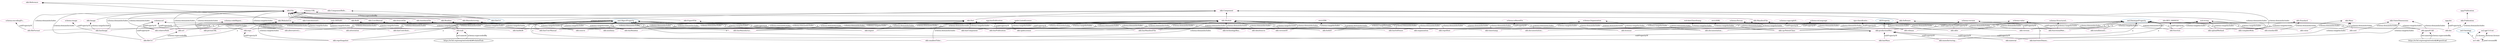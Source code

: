 digraph G {
  rankdir=BT
  node[height=.3]
"https://w3id.org/oseg/ont/osh/okh#BoM" [fillcolor="#1f77b4" color="#1f77b4" label="okh:BoM"]
"https://w3id.org/oseg/ont/osh/okh#Reference" [fillcolor="#1f77b4" color="#1f77b4" label="okh:Reference"]
"https://w3id.org/oseg/ont/osh/okh#Module" [fillcolor="#1f77b4" color="#1f77b4" label="okh:Module"]
"https://w3id.org/oseg/ont/osh/okh#ManufacturingInstructions" [fillcolor="#1f77b4" color="#1f77b4" label="okh:Manufacturing..."]
"http://ns.nature.com/terms/Publication" [fillcolor="#1f77b4" color="#1f77b4" label="npg:Publication"]
"https://w3id.org/oseg/ont/osh/okh#OuterDimensions" [fillcolor="#1f77b4" color="#1f77b4" label="okh:OuterDimensions"]
"https://w3id.org/oseg/ont/osh/okh#SourceFile" [fillcolor="#1f77b4" color="#1f77b4" label="okh:SourceFile"]
"http://schema.org/StructuredValue" [fillcolor="#1f77b4" color="#1f77b4" label="schema:Structured..."]
"https://w3id.org/oseg/ont/osh/okh#UserManual" [fillcolor="#1f77b4" color="#1f77b4" label="okh:UserManual"]
"http://www.w3.org/2001/XMLSchema#dateTimeStamp" [fillcolor="#1f77b4" color="#1f77b4" label="xsd:dateTimeStamp"]
"http://schema.org/Organization" [fillcolor="#1f77b4" color="#1f77b4" label="schema:Organization"]
"https://w3id.org/oseg/ont/osh/okh#ContributionGuide" [fillcolor="#1f77b4" color="#1f77b4" label="okh:ContributionG..."]
"https://w3id.org/oseg/ont/osh/okh#ComponentReference" [fillcolor="#1f77b4" color="#1f77b4" label="okh:ComponentRefe..."]
"https://w3id.org/oseg/ont/osh/okh#Component" [fillcolor="#1f77b4" color="#1f77b4" label="okh:Component"]
"https://w3id.org/oseg/ont/osh/okh#File" [fillcolor="#1f77b4" color="#1f77b4" label="okh:File"]
"https://w3id.org/oseg/ont/osh/okh#Mass" [fillcolor="#1f77b4" color="#1f77b4" label="okh:Mass"]
"https://w3id.org/oseg/ont/osh/okh#WebsiteUrl" [fillcolor="#1f77b4" color="#1f77b4" label="okh:WebsiteUrl"]
"https://w3id.org/oseg/ont/osh/okh#ExportFile" [fillcolor="#1f77b4" color="#1f77b4" label="okh:ExportFile"]
"https://w3id.org/oseg/ont/osh/okh#Image" [fillcolor="#1f77b4" color="#1f77b4" label="okh:Image"]
"https://w3id.org/oseg/ont/osh/tsdc/core#OHTsDC" [fillcolor="#1f77b4" color="#1f77b4" label="tsdc:OHTsDC"]
"http://www.w3.org/2002/07/owl#ObjectProperty" [fillcolor="#1f77b4" color="#1f77b4" label="owl:ObjectProperty"]
"http://spdx.org/rdf/terms#ListedLicense" [fillcolor="#1f77b4" color="#1f77b4" label="spdxt:ListedLicense"]
"https://w3id.org/oseg/ont/osh/okh#ManifestFile" [fillcolor="#1f77b4" color="#1f77b4" label="okh:ManifestFile"]
"http://schema.org/URL" [fillcolor="#1f77b4" color="#1f77b4" label="schema:URL"]
"https://w3id.org/oseg/ont/osh/otrl#OTRL" [fillcolor="#1f77b4" color="#1f77b4" label="otrl:OTRL"]
"http://www.w3.org/2001/XMLSchema#string" [fillcolor="#1f77b4" color="#1f77b4" label="xsd:string"]
"https://w3id.org/oseg/ont/osh/okh#Part" [fillcolor="#1f77b4" color="#1f77b4" label="okh:Part"]
"http://schema.org/Person" [fillcolor="#1f77b4" color="#1f77b4" label="schema:Person"]
"https://w3id.org/oseg/ont/osh/otrl#ODRL" [fillcolor="#1f77b4" color="#1f77b4" label="otrl:ODRL"]
"https://w3id.org/oseg/ont/osh/okh#AuxiliaryFile" [fillcolor="#1f77b4" color="#1f77b4" label="okh:AuxiliaryFile"]
"https://w3id.org/oseg/ont/osh/okh#FileUrl" [fillcolor="#1f77b4" color="#1f77b4" label="okh:FileUrl"]
"https://w3id.org/oseg/ont/osh/okh#Readme" [fillcolor="#1f77b4" color="#1f77b4" label="okh:Readme"]
"http://www.w3.org/1999/02/22-rdf-syntax-ns#Property" [fillcolor="#1f77b4" color="#1f77b4" label="rdf:Property"]
"https://w3id.org/oseg/ont/osh/okh#Standard" [fillcolor="#1f77b4" color="#1f77b4" label="okh:Standard"]
"http://www.w3.org/2002/07/owl#Ontology" [fillcolor="#1f77b4" color="#1f77b4" label="owl:Ontology"]
"https://w3id.org/oseg/ont/osh/okh#Software" [fillcolor="#1f77b4" color="#1f77b4" label="okh:Software"]
"http://www.w3.org/2002/07/owl#DatatypeProperty" [fillcolor="#1f77b4" color="#1f77b4" label="owl:DatatypeProperty"]
"https://w3id.org/oseg/ont/osh/okh#Publication" [fillcolor="#1f77b4" color="#1f77b4" label="okh:Publication"]
"https://w3id.org/oseg/ont/osh/okh#SourceFile" [fillcolor="#e377c2" color="#e377c2" label="okh:SourceFile"]
"https://w3id.org/oseg/ont/osh/okh#unit" [fillcolor="#e377c2" color="#e377c2" label="okh:unit"]
"https://w3id.org/oseg/ont/osh/okh#value" [fillcolor="#e377c2" color="#e377c2" label="okh:value"]
"https://w3id.org/oseg/ont/osh/okh#File" [fillcolor="#e377c2" color="#e377c2" label="okh:File"]
"https://w3id.org/oseg/ont/osh/okh#Part" [fillcolor="#e377c2" color="#e377c2" label="okh:Part"]
"https://w3id.org/oseg/ont/osh/okh#Software" [fillcolor="#e377c2" color="#e377c2" label="okh:Software"]
"https://w3id.org/oseg/ont/osh/okh#Module" [fillcolor="#e377c2" color="#e377c2" label="okh:Module"]
"https://w3id.org/oseg/ont/osh/okh#repo" [fillcolor="#e377c2" color="#e377c2" label="okh:repo"]
"https://w3id.org/oseg/ont/osh/okh#hasImage" [fillcolor="#e377c2" color="#e377c2" label="okh:hasImage"]
"https://w3id.org/oseg/ont/osh/okh#ManifestFile" [fillcolor="#e377c2" color="#e377c2" label="okh:ManifestFile"]
"https://w3id.org/oseg/ont/osh/okh#Component" [fillcolor="#e377c2" color="#e377c2" label="okh:Component"]
"http://schema.org/StructuredValue" [fillcolor="#e377c2" color="#e377c2" label="schema:Structured..."]
"http://schema.org/copyrightHolder" [fillcolor="#e377c2" color="#e377c2" label="schema:copyrightH..."]
"http://schema.org/image" [fillcolor="#e377c2" color="#e377c2" label="schema:image"]
"https://w3id.org/oseg/ont/osh/okh#permaURL" [fillcolor="#e377c2" color="#e377c2" label="okh:permaURL"]
"https://w3id.org/oseg/ont/osh/okh#ComponentReference" [fillcolor="#e377c2" color="#e377c2" label="okh:ComponentRefe..."]
"https://w3id.org/oseg/ont/osh/okh#ContributionGuide" [fillcolor="#e377c2" color="#e377c2" label="okh:ContributionG..."]
"https://w3id.org/oseg/ont/osh/okh#Standard" [fillcolor="#e377c2" color="#e377c2" label="okh:Standard"]
"https://w3id.org/oseg/ont/osh/okh#doi" [fillcolor="#e377c2" color="#e377c2" label="okh:doi"]
"http://schema.org/Organization" [fillcolor="#e377c2" color="#e377c2" label="schema:Organization"]
"https://w3id.org/oseg/ont/osh/okh#alternativeLicense" [fillcolor="#e377c2" color="#e377c2" label="okh:alternativeLi..."]
"https://w3id.org/oseg/ont/osh/okh#productionMetadata" [fillcolor="#e377c2" color="#e377c2" label="okh:productionMet..."]
"http://schema.org/Person" [fillcolor="#e377c2" color="#e377c2" label="schema:Person"]
"http://schema.org/version" [fillcolor="#e377c2" color="#e377c2" label="schema:version"]
"http://schema.org/url" [fillcolor="#e377c2" color="#e377c2" label="schema:url"]
"http://www.w3.org/2001/XMLSchema#string" [fillcolor="#e377c2" color="#e377c2" label="xsd:string"]
"http://ns.nature.com/terms/doi" [fillcolor="#e377c2" color="#e377c2" label="npg:doi"]
"http://schema.org/encodingFormat" [fillcolor="#e377c2" color="#e377c2" label="schema:encodingFo..."]
"https://w3id.org/oseg/ont/osh/okh#hasContributionGuide" [fillcolor="#e377c2" color="#e377c2" label="okh:hasContributi..."]
"https://w3id.org/oseg/ont/osh/okh#UserManual" [fillcolor="#e377c2" color="#e377c2" label="okh:UserManual"]
"https://w3id.org/oseg/ont/osh/okh#hasComponent" [fillcolor="#e377c2" color="#e377c2" label="okh:hasComponent"]
"https://w3id.org/oseg/ont/osh/okh#hasSoftware" [fillcolor="#e377c2" color="#e377c2" label="okh:hasSoftware"]
"https://w3id.org/oseg/ont/osh/okh#Mass" [fillcolor="#e377c2" color="#e377c2" label="okh:Mass"]
"http://schema.org/value" [fillcolor="#e377c2" color="#e377c2" label="schema:value"]
"https://w3id.org/oseg/ont/osh/okh#relativePath" [fillcolor="#e377c2" color="#e377c2" label="okh:relativePath"]
"http://ns.nature.com/terms/Publication" [fillcolor="#e377c2" color="#e377c2" label="npg:Publication"]
"https://w3id.org/oseg/ont/osh/okh#tsdc" [fillcolor="#e377c2" color="#e377c2" label="okh:tsdc"]
"http://ns.nature.com/terms/hasPublication" [fillcolor="#e377c2" color="#e377c2" label="npg:hasPublication"]
"https://w3id.org/oseg/ont/osh/okh#functionalMetadata" [fillcolor="#e377c2" color="#e377c2" label="okh:functionalMet..."]
"http://www.w3.org/2001/XMLSchema#dateTimeStamp" [fillcolor="#e377c2" color="#e377c2" label="xsd:dateTimeStamp"]
"https://w3id.org/oseg/ont/osh/okh#fileUrl" [fillcolor="#e377c2" color="#e377c2" label="okh:fileUrl"]
"https://w3id.org/oseg/ont/osh/okh#export" [fillcolor="#e377c2" color="#e377c2" label="okh:export"]
"https://w3id.org/oseg/ont/osh/okh#version" [fillcolor="#e377c2" color="#e377c2" label="okh:version"]
"https://w3id.org/oseg/ont/osh/okh#release" [fillcolor="#e377c2" color="#e377c2" label="okh:release"]
"https://w3id.org/oseg/ont/osh/otrl#ODRL" [fillcolor="#e377c2" color="#e377c2" label="otrl:ODRL"]
"https://w3id.org/oseg/ont/osh/okh#Image" [fillcolor="#e377c2" color="#e377c2" label="okh:Image"]
"https://w3id.org/oseg/ont/osh/okh#attestation" [fillcolor="#e377c2" color="#e377c2" label="okh:attestation"]
"https://w3id.org/oseg/ont/osh/okh#openSCAD" [fillcolor="#e377c2" color="#e377c2" label="okh:openSCAD"]
"https://w3id.org/oseg/ont/osh/okh#hasBoM" [fillcolor="#e377c2" color="#e377c2" label="okh:hasBoM"]
"https://w3id.org/oseg/ont/osh/okh#forkOf" [fillcolor="#e377c2" color="#e377c2" label="okh:forkOf"]
"https://w3id.org/oseg/ont/osh/okh#OuterDimensions" [fillcolor="#e377c2" color="#e377c2" label="okh:OuterDimensions"]
"http://schema.org/inLanguage" [fillcolor="#e377c2" color="#e377c2" label="schema:inLanguage"]
"https://w3id.org/oseg/ont/osh/okh#standardID" [fillcolor="#e377c2" color="#e377c2" label="okh:standardID"]
"https://w3id.org/oseg/ont/osh/okh#repoHost" [fillcolor="#e377c2" color="#e377c2" label="okh:repoHost"]
"https://w3id.org/oseg/ont/osh/okh#Readme" [fillcolor="#e377c2" color="#e377c2" label="okh:Readme"]
"https://w3id.org/oseg/ont/osh/okh#hasOuterDimensions" [fillcolor="#e377c2" color="#e377c2" label="okh:hasOuterDimen..."]
"https://w3id.org/oseg/ont/osh/okh#material" [fillcolor="#e377c2" color="#e377c2" label="okh:material"]
"https://w3id.org/oseg/ont/osh/okh#timestamp" [fillcolor="#e377c2" color="#e377c2" label="okh:timestamp"]
"https://w3id.org/oseg/ont/osh/okh#documentationLanguage" [fillcolor="#e377c2" color="#e377c2" label="okh:documentation..."]
"https://w3id.org/oseg/ont/osh/okh#WebsiteUrl" [fillcolor="#e377c2" color="#e377c2" label="okh:WebsiteUrl"]
"https://w3id.org/oseg/ont/osh/okh" [fillcolor="#e377c2" color="#e377c2" label="ns1:okh"]
"https://w3id.org/oseg/ont/osh/okh#url" [fillcolor="#e377c2" color="#e377c2" label="okh:url"]
"https://w3id.org/oseg/ont/osh/okh#compliesWith" [fillcolor="#e377c2" color="#e377c2" label="okh:compliesWith"]
"https://w3id.org/oseg/ont/osh/okh#Publication" [fillcolor="#e377c2" color="#e377c2" label="okh:Publication"]
"http://schema.org/URL" [fillcolor="#e377c2" color="#e377c2" label="schema:URL"]
"https://w3id.org/oseg/ont/osh/okh#function" [fillcolor="#e377c2" color="#e377c2" label="okh:function"]
"https://w3id.org/oseg/ont/osh/okh#hasMass" [fillcolor="#e377c2" color="#e377c2" label="okh:hasMass"]
"http://spdx.org/rdf/terms#ListedLicense" [fillcolor="#e377c2" color="#e377c2" label="spdxt:ListedLicense"]
"https://w3id.org/oseg/ont/osh/okh#hasReadme" [fillcolor="#e377c2" color="#e377c2" label="okh:hasReadme"]
"https://w3id.org/oseg/ont/osh/otrl#OTRL" [fillcolor="#e377c2" color="#e377c2" label="otrl:OTRL"]
"https://w3id.org/oseg/ont/osh/okh#manufacturingProcess" [fillcolor="#e377c2" color="#e377c2" label="okh:manufacturing..."]
"https://w3id.org/oseg/ont/osh/okh#uploadMethod" [fillcolor="#e377c2" color="#e377c2" label="okh:uploadMethod"]
"https://w3id.org/oseg/ont/osh/okh#hasPublication" [fillcolor="#e377c2" color="#e377c2" label="okh:hasPublication"]
"https://w3id.org/oseg/ont/osh/okh#licensor" [fillcolor="#e377c2" color="#e377c2" label="okh:licensor"]
"https://w3id.org/oseg/ont/osh/okh#spdxLicense" [fillcolor="#e377c2" color="#e377c2" label="okh:spdxLicense"]
"https://w3id.org/oseg/ont/osh/okh#auxiliary" [fillcolor="#e377c2" color="#e377c2" label="okh:auxiliary"]
"https://w3id.org/oseg/ont/osh/okh#AuxiliaryFile" [fillcolor="#e377c2" color="#e377c2" label="okh:AuxiliaryFile"]
"http://schema.org/isBasedOn" [fillcolor="#e377c2" color="#e377c2" label="schema:isBasedOn"]
"https://w3id.org/oseg/ont/osh/okh#Reference" [fillcolor="#e377c2" color="#e377c2" label="okh:Reference"]
"https://w3id.org/oseg/ont/osh/okh#ExportFile" [fillcolor="#e377c2" color="#e377c2" label="okh:ExportFile"]
"http://purl.obolibrary.org/obo/BFO_0000016" [fillcolor="#e377c2" color="#e377c2" label="obo:BFO_0000016"]
"https://w3id.org/oseg/ont/osh/okh#smallestToleranceClass" [fillcolor="#e377c2" color="#e377c2" label="okh:smallestToler..."]
"https://w3id.org/oseg/ont/osh/okh#organization" [fillcolor="#e377c2" color="#e377c2" label="okh:organization"]
"https://w3id.org/oseg/ont/osh/okh#BoM" [fillcolor="#e377c2" color="#e377c2" label="okh:BoM"]
"https://w3id.org/oseg/ont/osh/okh#installationGuide" [fillcolor="#e377c2" color="#e377c2" label="okh:installationG..."]
"http://schema.org/codeRepository" [fillcolor="#e377c2" color="#e377c2" label="schema:codeReposi..."]
"https://w3id.org/oseg/ont/osh/okh#documentationReadinessLevel" [fillcolor="#e377c2" color="#e377c2" label="okh:documentation..."]
"http://data.epo.org/linked-data/def/patent/classificationIPCInventive" [fillcolor="#e377c2" color="#e377c2" label="epo:classificatio..."]
"https://w3id.org/oseg/ont/osh/okh#okhv" [fillcolor="#e377c2" color="#e377c2" label="okh:okhv"]
"https://w3id.org/oseg/ont/osh/okh#hasManifestFile" [fillcolor="#e377c2" color="#e377c2" label="okh:hasManifestFile"]
"https://w3id.org/oseg/ont/osh/okh#hasManufacturingInstructions" [fillcolor="#e377c2" color="#e377c2" label="okh:hasManufactur..."]
"https://w3id.org/oseg/ont/osh/okh#dataSource" [fillcolor="#e377c2" color="#e377c2" label="okh:dataSource"]
"https://w3id.org/oseg/ont/osh/okh#fileFormat" [fillcolor="#e377c2" color="#e377c2" label="okh:fileFormat"]
"https://www.gnu.org/licenses/gpl-3.0.txt" [fillcolor="#e377c2" color="#e377c2" label="ns2:gpl-3.0.txt"]
"https://w3id.org/oseg/ont/osh/okh#hasUserManual" [fillcolor="#e377c2" color="#e377c2" label="okh:hasUserManual"]
"https://w3id.org/oseg/ont/osh/okh#technologyReadinessLevel" [fillcolor="#e377c2" color="#e377c2" label="okh:technologyRea..."]
"https://w3id.org/oseg/ont/osh/okh#versionOf" [fillcolor="#e377c2" color="#e377c2" label="okh:versionOf"]
"https://w3id.org/oseg/ont/osh/okh#cpcPatentClass" [fillcolor="#e377c2" color="#e377c2" label="okh:cpcPatentClass"]
"https://w3id.org/oseg/ont/osh/okh#source" [fillcolor="#e377c2" color="#e377c2" label="okh:source"]
"https://w3id.org/oseg/ont/osh/okh#repoSnapshot" [fillcolor="#e377c2" color="#e377c2" label="okh:repoSnapshot"]
"https://w3id.org/oseg/ont/osh/okh#ManufacturingInstructions" [fillcolor="#e377c2" color="#e377c2" label="okh:Manufacturing..."]
"https://w3id.org/oseg/ont/osh/tsdc/core#OHTsDC" [fillcolor="#e377c2" color="#e377c2" label="tsdc:OHTsDC"]
  "https://w3id.org/oseg/ont/osh/okh#source" -> "https://w3id.org/oseg/ont/osh/okh#SourceFile" [label="schema:rangeIncludes"]
  "https://w3id.org/oseg/ont/osh/okh#hasMass" -> "https://w3id.org/oseg/ont/osh/okh#Mass" [label="schema:rangeIncludes"]
  "https://w3id.org/oseg/ont/osh/okh#unit" -> "http://www.w3.org/2002/07/owl#DatatypeProperty" [label="a"]
  "https://w3id.org/oseg/ont/osh/okh#doi" -> "https://w3id.org/oseg/ont/osh/okh#Publication" [label="schema:domainIncludes"]
  "https://w3id.org/oseg/ont/osh/okh#value" -> "http://www.w3.org/2002/07/owl#DatatypeProperty" [label="a"]
  "https://w3id.org/oseg/ont/osh/okh#FileUrl" -> "http://schema.org/URL" [label=""]
  "https://w3id.org/oseg/ont/osh/okh#fileUrl" -> "http://schema.org/url" [label="subPropertyOf"]
  "https://w3id.org/oseg/ont/osh/okh#relatedTsdc" -> "https://w3id.org/oseg/ont/osh/okh#tsdc" [label="schema:supersededBy"]
  "https://w3id.org/oseg/ont/osh/okh#function" -> "http://www.w3.org/2002/07/owl#DatatypeProperty" [label="a"]
  "https://w3id.org/oseg/ont/osh/okh#hasMass" -> "http://www.w3.org/2002/07/owl#ObjectProperty" [label="a"]
  "https://w3id.org/oseg/ont/osh/okh#versionOf" -> "https://w3id.org/oseg/ont/osh/okh#Module" [label="schema:rangeIncludes"]
  "https://w3id.org/oseg/ont/osh/okh#spdxLicense" -> "http://spdx.org/rdf/terms#ListedLicense" [label="schema:rangeIncludes"]
  "https://w3id.org/oseg/ont/osh/okh#auxiliary" -> "https://w3id.org/oseg/ont/osh/okh#Part" [label="schema:domainIncludes"]
  "https://w3id.org/oseg/ont/osh/okh#fileUrl" -> "https://w3id.org/oseg/ont/osh/okh#File" [label="schema:domainIncludes"]
  "https://w3id.org/oseg/ont/osh/okh#FileUrl" -> "https://w3id.org/oseg/ont/osh/okh#File" [label="schema:supersededBy"]
  "https://w3id.org/oseg/ont/osh/okh#hasReadme" -> "http://www.w3.org/2002/07/owl#ObjectProperty" [label="a"]
  "https://w3id.org/oseg/ont/osh/okh#hasComponent" -> "https://w3id.org/oseg/ont/osh/okh#Module" [label="schema:domainIncludes"]
  "https://w3id.org/oseg/ont/osh/okh#installationGuide" -> "https://w3id.org/oseg/ont/osh/okh#Software" [label="schema:domainIncludes"]
  "https://w3id.org/oseg/ont/osh/okh#technologyReadinessLevel" -> "https://w3id.org/oseg/ont/osh/otrl#OTRL" [label="schema:rangeIncludes"]
  "https://w3id.org/oseg/ont/osh/okh#fileFormat" -> "https://w3id.org/oseg/ont/osh/okh#File" [label="schema:domainIncludes"]
  "https://w3id.org/oseg/ont/osh/okh#spdxLicense" -> "https://w3id.org/oseg/ont/osh/okh#Module" [label="schema:domainIncludes"]
  "https://w3id.org/oseg/ont/osh/okh#function" -> "http://www.w3.org/2001/XMLSchema#string" [label="schema:rangeIncludes"]
  "https://w3id.org/oseg/ont/osh/okh#manufacturingProcess" -> "http://www.w3.org/2002/07/owl#DatatypeProperty" [label="a"]
  "https://w3id.org/oseg/ont/osh/okh#alternativeLicense" -> "https://w3id.org/oseg/ont/osh/okh#File" [label="schema:rangeIncludes"]
  "https://w3id.org/oseg/ont/osh/okh#okhv" -> "https://w3id.org/oseg/ont/osh/okh#ManifestFile" [label="schema:domainIncludes"]
  "https://w3id.org/oseg/ont/osh/okh#Readme" -> "https://w3id.org/oseg/ont/osh/okh#File" [label=""]
  "https://w3id.org/oseg/ont/osh/okh#repo" -> "http://www.w3.org/2002/07/owl#ObjectProperty" [label="a"]
  "https://w3id.org/oseg/ont/osh/okh#tsdc" -> "https://w3id.org/oseg/ont/osh/okh#Component" [label="schema:domainIncludes"]
  "https://w3id.org/oseg/ont/osh/okh#hasImage" -> "http://www.w3.org/2002/07/owl#ObjectProperty" [label="a"]
  "https://w3id.org/oseg/ont/osh/okh#forkOf" -> "https://w3id.org/oseg/ont/osh/okh#Part" [label="schema:domainIncludes"]
  "https://w3id.org/oseg/ont/osh/okh#functionalMetadata" -> "http://schema.org/StructuredValue" [label="schema:rangeIncludes"]
  "https://w3id.org/oseg/ont/osh/okh#licensor" -> "https://w3id.org/oseg/ont/osh/okh#Module" [label="schema:domainIncludes"]
  "https://w3id.org/oseg/ont/osh/okh#uploadMethod" -> "http://www.w3.org/2002/07/owl#DatatypeProperty" [label="a"]
  "https://w3id.org/oseg/ont/osh/okh#hasManifestFile" -> "https://w3id.org/oseg/ont/osh/okh#ManifestFile" [label="schema:rangeIncludes"]
  "https://w3id.org/oseg/ont/osh/okh#licensor" -> "http://schema.org/copyrightHolder" [label="subPropertyOf"]
  "https://w3id.org/oseg/ont/osh/okh#AuxiliaryFile" -> "https://w3id.org/oseg/ont/osh/okh#File" [label=""]
  "https://w3id.org/oseg/ont/osh/okh#hasImage" -> "http://schema.org/image" [label="subPropertyOf"]
  "https://w3id.org/oseg/ont/osh/okh#export" -> "https://w3id.org/oseg/ont/osh/okh#Module" [label="schema:domainIncludes"]
  "https://w3id.org/oseg/ont/osh/okh#permaURL" -> "http://www.w3.org/2002/07/owl#ObjectProperty" [label="a"]
  "https://w3id.org/oseg/ont/osh/okh#FileUrl" -> "https://w3id.org/oseg/ont/osh/okh#ComponentReference" [label=""]
  "https://w3id.org/oseg/ont/osh/okh#repoSnapshot" -> "https://w3id.org/oseg/ont/osh/okh#WebsiteUrl" [label="schema:rangeIncludes"]
  "https://w3id.org/oseg/ont/osh/okh#hasPublication" -> "http://www.w3.org/2002/07/owl#ObjectProperty" [label="a"]
  "https://w3id.org/oseg/ont/osh/okh#hasContributionGuide" -> "https://w3id.org/oseg/ont/osh/okh#ContributionGuide" [label="schema:rangeIncludes"]
  "https://w3id.org/oseg/ont/osh/okh#hasSoftware" -> "https://w3id.org/oseg/ont/osh/okh#Software" [label="schema:rangeIncludes"]
  "https://w3id.org/oseg/ont/osh/okh#licensor" -> "http://www.w3.org/2002/07/owl#ObjectProperty" [label="a"]
  "https://w3id.org/oseg/ont/osh/okh#standardID" -> "https://w3id.org/oseg/ont/osh/okh#Standard" [label="schema:domainIncludes"]
  "https://w3id.org/oseg/ont/osh/okh#alternativeLicense" -> "https://w3id.org/oseg/ont/osh/okh#Module" [label="schema:domainIncludes"]
  "https://w3id.org/oseg/ont/osh/okh#spdxLicense" -> "http://www.w3.org/2002/07/owl#ObjectProperty" [label="a"]
  "https://w3id.org/oseg/ont/osh/okh#doi" -> "http://www.w3.org/2002/07/owl#DatatypeProperty" [label="a"]
  "https://w3id.org/oseg/ont/osh/okh#hasReadme" -> "https://w3id.org/oseg/ont/osh/okh#Module" [label="schema:domainIncludes"]
  "https://w3id.org/oseg/ont/osh/okh#url" -> "http://schema.org/url" [label="subPropertyOf"]
  "https://w3id.org/oseg/ont/osh/okh#auxiliary" -> "http://www.w3.org/2002/07/owl#ObjectProperty" [label="a"]
  "https://w3id.org/oseg/ont/osh/okh#organization" -> "https://w3id.org/oseg/ont/osh/okh#Module" [label="schema:domainIncludes"]
  "https://w3id.org/oseg/ont/osh/okh#relativePath" -> "https://w3id.org/oseg/ont/osh/okh#File" [label="schema:domainIncludes"]
  "https://w3id.org/oseg/ont/osh/okh#licensor" -> "http://schema.org/Organization" [label="schema:rangeIncludes"]
  "https://w3id.org/oseg/ont/osh/okh#uploadMethod" -> "https://w3id.org/oseg/ont/osh/okh#Component" [label="schema:domainIncludes"]
  "https://w3id.org/oseg/ont/osh/okh#hasSoftware" -> "https://w3id.org/oseg/ont/osh/okh#Module" [label="schema:domainIncludes"]
  "https://w3id.org/oseg/ont/osh/okh#attestation" -> "https://w3id.org/oseg/ont/osh/okh#Module" [label="schema:domainIncludes"]
  "https://w3id.org/oseg/ont/osh/okh#Module" -> "https://w3id.org/oseg/ont/osh/okh#Component" [label=""]
  "https://w3id.org/oseg/ont/osh/okh#alternativeLicense" -> "http://www.w3.org/2002/07/owl#ObjectProperty" [label="a"]
  "https://w3id.org/oseg/ont/osh/okh#hasOuterDimensions" -> "https://w3id.org/oseg/ont/osh/okh#productionMetadata" [label="subPropertyOf"]
  "https://w3id.org/oseg/ont/osh/okh#licensor" -> "http://schema.org/Person" [label="schema:rangeIncludes"]
  "https://w3id.org/oseg/ont/osh/okh#version" -> "http://schema.org/version" [label="subPropertyOf"]
  "https://w3id.org/oseg/ont/osh/okh#repoHost" -> "http://schema.org/url" [label="subPropertyOf"]
  "https://w3id.org/oseg/ont/osh/okh#openScad" -> "https://w3id.org/oseg/ont/osh/okh#openSCAD" [label="owl:sameAs"]
  "https://w3id.org/oseg/ont/osh/okh#relativePath" -> "http://www.w3.org/2001/XMLSchema#string" [label="schema:rangeIncludes"]
  "https://w3id.org/oseg/ont/osh/okh#doi" -> "http://ns.nature.com/terms/doi" [label="subPropertyOf"]
  "https://w3id.org/oseg/ont/osh/okh#release" -> "https://w3id.org/oseg/ont/osh/okh#Software" [label="schema:domainIncludes"]
  "https://w3id.org/oseg/ont/osh/okh#fileFormat" -> "http://schema.org/encodingFormat" [label="subPropertyOf"]
  "https://w3id.org/oseg/ont/osh/okh#productionMetadata" -> "https://w3id.org/oseg/ont/osh/okh#Module" [label="schema:domainIncludes"]
  "https://w3id.org/oseg/ont/osh/okh#hasManifestFile" -> "https://w3id.org/oseg/ont/osh/okh#Module" [label="schema:domainIncludes"]
  "https://w3id.org/oseg/ont/osh/okh#smallestToleranceClass" -> "https://w3id.org/oseg/ont/osh/okh#productionMetadata" [label="subPropertyOf"]
  "https://w3id.org/oseg/ont/osh/okh#hasContributionGuide" -> "http://www.w3.org/2002/07/owl#ObjectProperty" [label="a"]
  "https://w3id.org/oseg/ont/osh/okh#functionalMetadata" -> "https://w3id.org/oseg/ont/osh/okh#Module" [label="schema:domainIncludes"]
  "https://w3id.org/oseg/ont/osh/okh#Software" -> "https://w3id.org/oseg/ont/osh/okh#Component" [label=""]
  "https://w3id.org/oseg/ont/osh/okh#UserManual" -> "https://w3id.org/oseg/ont/osh/okh#File" [label=""]
  "https://w3id.org/oseg/ont/osh/okh#repo" -> "https://w3id.org/oseg/ont/osh/okh#WebsiteUrl" [label="schema:rangeIncludes"]
  "https://w3id.org/oseg/ont/osh/okh#hasUserManual" -> "https://w3id.org/oseg/ont/osh/okh#UserManual" [label="schema:rangeIncludes"]
  "https://w3id.org/oseg/ont/osh/okh#hasComponent" -> "http://www.w3.org/2002/07/owl#ObjectProperty" [label="a"]
  "https://w3id.org/oseg/ont/osh/okh#hasSoftware" -> "http://www.w3.org/2002/07/owl#ObjectProperty" [label="a"]
  "https://w3id.org/oseg/ont/osh/okh#value" -> "https://w3id.org/oseg/ont/osh/okh#Mass" [label="schema:domainIncludes"]
  "https://w3id.org/oseg/ont/osh/okh#ContributionGuide" -> "https://w3id.org/oseg/ont/osh/okh#File" [label=""]
  "https://w3id.org/oseg/ont/osh/okh#productionMetadata" -> "http://schema.org/value" [label="subPropertyOf"]
  "https://w3id.org/oseg/ont/osh/okh#relativePath" -> "http://www.w3.org/2002/07/owl#ObjectProperty" [label="a"]
  "https://w3id.org/oseg/ont/osh/okh#auxiliary" -> "https://w3id.org/oseg/ont/osh/okh#AuxiliaryFile" [label="schema:rangeIncludes"]
  "https://w3id.org/oseg/ont/osh/okh#forkOf" -> "http://schema.org/isBasedOn" [label="subPropertyOf"]
  "https://w3id.org/oseg/ont/osh/okh#documentationLanguage" -> "https://w3id.org/oseg/ont/osh/okh#Module" [label="schema:domainIncludes"]
  "https://w3id.org/oseg/ont/osh/okh#ManufacturingInstructions" -> "https://w3id.org/oseg/ont/osh/okh#File" [label=""]
  "https://w3id.org/oseg/ont/osh/okh#Publication" -> "http://ns.nature.com/terms/Publication" [label=""]
  "https://w3id.org/oseg/ont/osh/okh#url" -> "https://w3id.org/oseg/ont/osh/okh#File" [label="schema:domainIncludes"]
  "https://w3id.org/oseg/ont/osh/okh#hasUserManual" -> "https://w3id.org/oseg/ont/osh/okh#Module" [label="schema:domainIncludes"]
  "https://w3id.org/oseg/ont/osh/okh#technologyReadinessLevel" -> "https://w3id.org/oseg/ont/osh/okh#Module" [label="schema:domainIncludes"]
  "https://w3id.org/oseg/ont/osh/okh#ComponentReference" -> "https://w3id.org/oseg/ont/osh/okh#Reference" [label=""]
  "https://w3id.org/oseg/ont/osh/okh#timestamp" -> "https://w3id.org/oseg/ont/osh/okh#Module" [label="schema:domainIncludes"]
  "https://w3id.org/oseg/ont/osh/okh#tsdc" -> "http://www.w3.org/2002/07/owl#ObjectProperty" [label="a"]
  "https://w3id.org/oseg/ont/osh/okh#hasPublication" -> "http://ns.nature.com/terms/hasPublication" [label="subPropertyOf"]
  "https://w3id.org/oseg/ont/osh/okh#productionMetadata" -> "https://w3id.org/oseg/ont/osh/okh#Part" [label="schema:domainIncludes"]
  "https://w3id.org/oseg/ont/osh/okh#hasContributionGuide" -> "https://w3id.org/oseg/ont/osh/okh#Module" [label="schema:domainIncludes"]
  "https://w3id.org/oseg/ont/osh/okh#Image" -> "https://w3id.org/oseg/ont/osh/okh#File" [label=""]
  "https://w3id.org/oseg/ont/osh/okh#versionOf" -> "https://w3id.org/oseg/ont/osh/okh#Module" [label="schema:domainIncludes"]
  "https://w3id.org/oseg/ont/osh/okh#okhv" -> "http://schema.org/version" [label="subPropertyOf"]
  "https://w3id.org/oseg/ont/osh/okh#export" -> "https://w3id.org/oseg/ont/osh/okh#ExportFile" [label="schema:rangeIncludes"]
  "https://w3id.org/oseg/ont/osh/okh#functionalMetadata" -> "http://www.w3.org/2002/07/owl#DatatypeProperty" [label="a"]
  "https://w3id.org/oseg/ont/osh/okh#timestamp" -> "http://www.w3.org/2001/XMLSchema#dateTimeStamp" [label="schema:rangeIncludes"]
  "https://w3id.org/oseg/ont/osh/okh#hasMass" -> "https://w3id.org/oseg/ont/osh/okh#productionMetadata" [label="subPropertyOf"]
  "https://w3id.org/oseg/ont/osh/okh#fileUrl" -> "https://w3id.org/oseg/ont/osh/okh#url" [label="schema:supersededBy"]
  "https://w3id.org/oseg/ont/osh/okh#fileUrl" -> "http://www.w3.org/2002/07/owl#ObjectProperty" [label="a"]
  "https://w3id.org/oseg/ont/osh/okh#export" -> "http://www.w3.org/2002/07/owl#ObjectProperty" [label="a"]
  "https://w3id.org/oseg/ont/osh/okh#version" -> "http://www.w3.org/2002/07/owl#DatatypeProperty" [label="a"]
  "https://w3id.org/oseg/ont/osh/okh#source" -> "https://w3id.org/oseg/ont/osh/okh#Module" [label="schema:domainIncludes"]
  "https://w3id.org/oseg/ont/osh/okh#compliesWith" -> "http://www.w3.org/2002/07/owl#ObjectProperty" [label="a"]
  "https://w3id.org/oseg/ont/osh/okh#release" -> "http://www.w3.org/2002/07/owl#DatatypeProperty" [label="a"]
  "https://w3id.org/oseg/ont/osh/okh#repoSnapshot" -> "https://w3id.org/oseg/ont/osh/okh#repo" [label="subPropertyOf"]
  "https://w3id.org/oseg/ont/osh/okh#hasComponent" -> "https://w3id.org/oseg/ont/osh/okh#Module" [label="schema:rangeIncludes"]
  "https://w3id.org/oseg/ont/osh/okh#compliesWith" -> "https://w3id.org/oseg/ont/osh/okh#Component" [label="schema:domainIncludes"]
  "https://w3id.org/oseg/ont/osh/okh#function" -> "http://purl.obolibrary.org/obo/BFO_0000016" [label="subPropertyOf"]
  "https://w3id.org/oseg/ont/osh/okh#smallestToleranceClass" -> "http://www.w3.org/2002/07/owl#ObjectProperty" [label="a"]
  "https://w3id.org/oseg/ont/osh/okh#export" -> "https://w3id.org/oseg/ont/osh/okh#Part" [label="schema:domainIncludes"]
  "https://w3id.org/oseg/ont/osh/okh#SourceFile" -> "https://w3id.org/oseg/ont/osh/okh#File" [label=""]
  "https://w3id.org/oseg/ont/osh/okh#documentationReadinessLevel" -> "https://w3id.org/oseg/ont/osh/otrl#ODRL" [label="schema:rangeIncludes"]
  "https://w3id.org/oseg/ont/osh/okh#hasImage" -> "https://w3id.org/oseg/ont/osh/okh#Image" [label="schema:rangeIncludes"]
  "https://w3id.org/oseg/ont/osh/okh#organization" -> "http://www.w3.org/2002/07/owl#ObjectProperty" [label="a"]
  "https://w3id.org/oseg/ont/osh/okh#documentationReadinessLevel" -> "https://w3id.org/oseg/ont/osh/okh#Module" [label="schema:domainIncludes"]
  "https://w3id.org/oseg/ont/osh/okh#hasBoM" -> "https://w3id.org/oseg/ont/osh/okh#BoM" [label="schema:rangeIncludes"]
  "https://w3id.org/oseg/ont/osh/okh#ManifestFile" -> "https://w3id.org/oseg/ont/osh/okh#File" [label=""]
  "https://w3id.org/oseg/ont/osh/okh#attestation" -> "http://www.w3.org/2002/07/owl#ObjectProperty" [label="a"]
  "https://w3id.org/oseg/ont/osh/okh#installationGuide" -> "http://www.w3.org/2002/07/owl#DatatypeProperty" [label="a"]
  "https://w3id.org/oseg/ont/osh/okh#unit" -> "https://w3id.org/oseg/ont/osh/okh#Mass" [label="schema:domainIncludes"]
  "https://w3id.org/oseg/ont/osh/okh#hasManufacturingInstructions" -> "https://w3id.org/oseg/ont/osh/okh#Module" [label="schema:domainIncludes"]
  "https://w3id.org/oseg/ont/osh/okh#smallestToleranceClass" -> "https://w3id.org/oseg/ont/osh/okh#Part" [label="schema:domainIncludes"]
  "https://w3id.org/oseg/ont/osh/okh#organization" -> "http://schema.org/Organization" [label="schema:rangeIncludes"]
  "https://w3id.org/oseg/ont/osh/okh#dataSource" -> "https://w3id.org/oseg/ont/osh/okh#Module" [label="schema:domainIncludes"]
  "https://w3id.org/oseg/ont/osh/okh#repoHost" -> "https://w3id.org/oseg/ont/osh/okh#Module" [label="schema:domainIncludes"]
  "https://w3id.org/oseg/ont/osh/okh#version" -> "https://w3id.org/oseg/ont/osh/okh#Module" [label="schema:domainIncludes"]
  "https://w3id.org/oseg/ont/osh/okh#openScad" -> "https://w3id.org/oseg/ont/osh/okh#openSCAD" [label="schema:supersededBy"]
  "https://w3id.org/oseg/ont/osh/okh#repo" -> "http://schema.org/codeRepository" [label="subPropertyOf"]
  "https://w3id.org/oseg/ont/osh/okh#relatedTsdc" -> "https://w3id.org/oseg/ont/osh/okh#tsdc" [label="owl:sameAs"]
  "https://w3id.org/oseg/ont/osh/okh#forkOf" -> "https://w3id.org/oseg/ont/osh/okh#Module" [label="schema:domainIncludes"]
  "https://w3id.org/oseg/ont/osh/okh#documentationReadinessLevel" -> "http://www.w3.org/2002/07/owl#ObjectProperty" [label="a"]
  "https://w3id.org/oseg/ont/osh/okh#permaURL" -> "https://w3id.org/oseg/ont/osh/okh#File" [label="schema:domainIncludes"]
  "https://w3id.org/oseg/ont/osh/okh#hasImage" -> "https://w3id.org/oseg/ont/osh/okh#Component" [label="schema:domainIncludes"]
  "https://w3id.org/oseg/ont/osh/okh#cpcPatentClass" -> "http://data.epo.org/linked-data/def/patent/classificationIPCInventive" [label="subPropertyOf"]
  "https://w3id.org/oseg/ont/osh/okh#compliesWith" -> "https://w3id.org/oseg/ont/osh/okh#Standard" [label="schema:rangeIncludes"]
  "https://w3id.org/oseg/ont/osh/okh#okhv" -> "http://www.w3.org/2002/07/owl#DatatypeProperty" [label="a"]
  "https://w3id.org/oseg/ont/osh/okh#relativePath" -> "http://schema.org/url" [label="subPropertyOf"]
  "https://w3id.org/oseg/ont/osh/okh#repo" -> "https://w3id.org/oseg/ont/osh/okh#Module" [label="schema:domainIncludes"]
  "https://w3id.org/oseg/ont/osh/okh#hasManifestFile" -> "http://www.w3.org/2002/07/owl#ObjectProperty" [label="a"]
  "https://w3id.org/oseg/ont/osh/okh#WebsiteUrl" -> "https://w3id.org/oseg/ont/osh/okh#Reference" [label=""]
  "https://w3id.org/oseg/ont/osh/okh#hasManifestFile" -> "https://w3id.org/oseg/ont/osh/okh#Part" [label="schema:domainIncludes"]
  "https://w3id.org/oseg/ont/osh/okh#material" -> "https://w3id.org/oseg/ont/osh/okh#productionMetadata" [label="subPropertyOf"]
  "https://w3id.org/oseg/ont/osh/okh#hasComponent" -> "https://w3id.org/oseg/ont/osh/okh#Part" [label="schema:rangeIncludes"]
  "https://w3id.org/oseg/ont/osh/okh#hasBoM" -> "http://www.w3.org/2002/07/owl#ObjectProperty" [label="a"]
  "https://w3id.org/oseg/ont/osh/okh#forkOf" -> "http://www.w3.org/2002/07/owl#ObjectProperty" [label="a"]
  "https://w3id.org/oseg/ont/osh/okh#manufacturingProcess" -> "https://w3id.org/oseg/ont/osh/okh#productionMetadata" [label="subPropertyOf"]
  "https://w3id.org/oseg/ont/osh/okh#openSCAD" -> "https://w3id.org/oseg/ont/osh/okh#OuterDimensions" [label="schema:domainIncludes"]
  "https://w3id.org/oseg/ont/osh/okh#dataSource" -> "http://schema.org/url" [label="subPropertyOf"]
  "https://w3id.org/oseg/ont/osh/okh#cpcPatentClass" -> "http://www.w3.org/2001/XMLSchema#string" [label="schema:rangeIncludes"]
  "https://w3id.org/oseg/ont/osh/okh#hasOuterDimensions" -> "https://w3id.org/oseg/ont/osh/okh#OuterDimensions" [label="schema:rangeIncludes"]
  "https://w3id.org/oseg/ont/osh/okh#documentationLanguage" -> "http://schema.org/inLanguage" [label="subPropertyOf"]
  "https://w3id.org/oseg/ont/osh/okh#standardID" -> "http://www.w3.org/2002/07/owl#DatatypeProperty" [label="a"]
  "https://w3id.org/oseg/ont/osh/okh#hasManufacturingInstructions" -> "http://www.w3.org/2002/07/owl#ObjectProperty" [label="a"]
  "https://w3id.org/oseg/ont/osh/okh#Part" -> "https://w3id.org/oseg/ont/osh/okh#Component" [label=""]
  "https://w3id.org/oseg/ont/osh/okh#dataSource" -> "http://www.w3.org/2002/07/owl#DatatypeProperty" [label="a"]
  "https://w3id.org/oseg/ont/osh/okh#repoHost" -> "http://www.w3.org/2002/07/owl#DatatypeProperty" [label="a"]
  "https://w3id.org/oseg/ont/osh/okh#fileFormat" -> "http://www.w3.org/2002/07/owl#ObjectProperty" [label="a"]
  "https://w3id.org/oseg/ont/osh/okh#hasReadme" -> "https://w3id.org/oseg/ont/osh/okh#Readme" [label="schema:rangeIncludes"]
  "https://w3id.org/oseg/ont/osh/okh#hasManufacturingInstructions" -> "https://w3id.org/oseg/ont/osh/okh#Part" [label="schema:domainIncludes"]
  "https://w3id.org/oseg/ont/osh/okh#repoSnapshot" -> "https://w3id.org/oseg/ont/osh/okh#Module" [label="schema:domainIncludes"]
  "https://w3id.org/oseg/ont/osh/okh#cpcPatentClass" -> "https://w3id.org/oseg/ont/osh/okh#Module" [label="schema:domainIncludes"]
  "https://w3id.org/oseg/ont/osh/okh#standardID" -> "http://www.w3.org/2001/XMLSchema#string" [label="schema:rangeIncludes"]
  "https://w3id.org/oseg/ont/osh/okh#hasPublication" -> "https://w3id.org/oseg/ont/osh/okh#Module" [label="schema:domainIncludes"]
  "https://w3id.org/oseg/ont/osh/okh#function" -> "https://w3id.org/oseg/ont/osh/okh#Module" [label="schema:domainIncludes"]
  "https://w3id.org/oseg/ont/osh/okh#hasOuterDimensions" -> "http://www.w3.org/2002/07/owl#ObjectProperty" [label="a"]
  "https://w3id.org/oseg/ont/osh/okh#material" -> "http://www.w3.org/2002/07/owl#DatatypeProperty" [label="a"]
  "https://w3id.org/oseg/ont/osh/okh" -> "https://www.gnu.org/licenses/gpl-3.0.txt" [label="cc:license"]
  "https://w3id.org/oseg/ont/osh/okh#hasUserManual" -> "http://www.w3.org/2002/07/owl#ObjectProperty" [label="a"]
  "https://w3id.org/oseg/ont/osh/okh#technologyReadinessLevel" -> "http://www.w3.org/2002/07/owl#ObjectProperty" [label="a"]
  "https://w3id.org/oseg/ont/osh/okh#BoM" -> "https://w3id.org/oseg/ont/osh/okh#File" [label=""]
  "https://w3id.org/oseg/ont/osh/okh#timestamp" -> "http://www.w3.org/2002/07/owl#ObjectProperty" [label="a"]
  "https://w3id.org/oseg/ont/osh/okh#openSCAD" -> "http://www.w3.org/2002/07/owl#DatatypeProperty" [label="a"]
  "https://w3id.org/oseg/ont/osh/okh#documentationLanguage" -> "http://www.w3.org/2002/07/owl#DatatypeProperty" [label="a"]
  "https://w3id.org/oseg/ont/osh/okh#versionOf" -> "http://www.w3.org/2002/07/owl#ObjectProperty" [label="a"]
  "https://w3id.org/oseg/ont/osh/okh#attestation" -> "https://w3id.org/oseg/ont/osh/okh#WebsiteUrl" [label="schema:rangeIncludes"]
  "https://w3id.org/oseg/ont/osh/okh#auxiliary" -> "https://w3id.org/oseg/ont/osh/okh#Module" [label="schema:domainIncludes"]
  "https://w3id.org/oseg/ont/osh/okh" -> "https://www.gnu.org/licenses/gpl-3.0.txt" [label="dcterms:license"]
  "https://w3id.org/oseg/ont/osh/okh#documentationLanguage" -> "https://w3id.org/oseg/ont/osh/okh#Part" [label="schema:domainIncludes"]
  "https://w3id.org/oseg/ont/osh/okh#openSCAD" -> "http://www.w3.org/2001/XMLSchema#string" [label="schema:rangeIncludes"]
  "https://w3id.org/oseg/ont/osh/okh#cpcPatentClass" -> "http://www.w3.org/2002/07/owl#ObjectProperty" [label="a"]
  "https://w3id.org/oseg/ont/osh/okh#ExportFile" -> "https://w3id.org/oseg/ont/osh/okh#File" [label=""]
  "https://w3id.org/oseg/ont/osh/okh#source" -> "http://www.w3.org/2002/07/owl#ObjectProperty" [label="a"]
  "https://w3id.org/oseg/ont/osh/okh#repoSnapshot" -> "http://www.w3.org/2002/07/owl#ObjectProperty" [label="a"]
  "https://w3id.org/oseg/ont/osh/okh#hasComponent" -> "https://w3id.org/oseg/ont/osh/okh#WebsiteUrl" [label="schema:rangeIncludes"]
  "https://w3id.org/oseg/ont/osh/okh#hasManufacturingInstructions" -> "https://w3id.org/oseg/ont/osh/okh#ManufacturingInstructions" [label="schema:rangeIncludes"]
  "https://w3id.org/oseg/ont/osh/okh#unit" -> "https://w3id.org/oseg/ont/osh/okh#OuterDimensions" [label="schema:domainIncludes"]
  "https://w3id.org/oseg/ont/osh/okh#WebsiteUrl" -> "http://schema.org/URL" [label=""]
  "https://w3id.org/oseg/ont/osh/okh#hasBoM" -> "https://w3id.org/oseg/ont/osh/okh#Module" [label="schema:domainIncludes"]
  "https://w3id.org/oseg/ont/osh/okh#productionMetadata" -> "http://www.w3.org/1999/02/22-rdf-syntax-ns#Property" [label="a"]
  "https://w3id.org/oseg/ont/osh/okh" -> "http://www.w3.org/2002/07/owl#Ontology" [label="a"]
  "https://w3id.org/oseg/ont/osh/okh#tsdc" -> "https://w3id.org/oseg/ont/osh/tsdc/core#OHTsDC" [label="schema:rangeIncludes"]
  "https://w3id.org/oseg/ont/osh/okh#url" -> "http://www.w3.org/2002/07/owl#ObjectProperty" [label="a"]
  "https://w3id.org/oseg/ont/osh/okh#release" -> "https://w3id.org/oseg/ont/osh/okh#Module" [label="schema:domainIncludes"]
  "https://w3id.org/oseg/ont/osh/okh#source" -> "https://w3id.org/oseg/ont/osh/okh#Part" [label="schema:domainIncludes"]
  "https://w3id.org/oseg/ont/osh/okh#uploadMethod" -> "http://www.w3.org/2001/XMLSchema#string" [label="schema:rangeIncludes"]
  "https://w3id.org/oseg/ont/osh/okh" -> "https://w3id.org/oseg/ont/osh/okh" [label="owl:versionIRI"]
  "https://w3id.org/oseg/ont/osh/okh#functionalMetadata" -> "http://schema.org/value" [label="subPropertyOf"]
}
